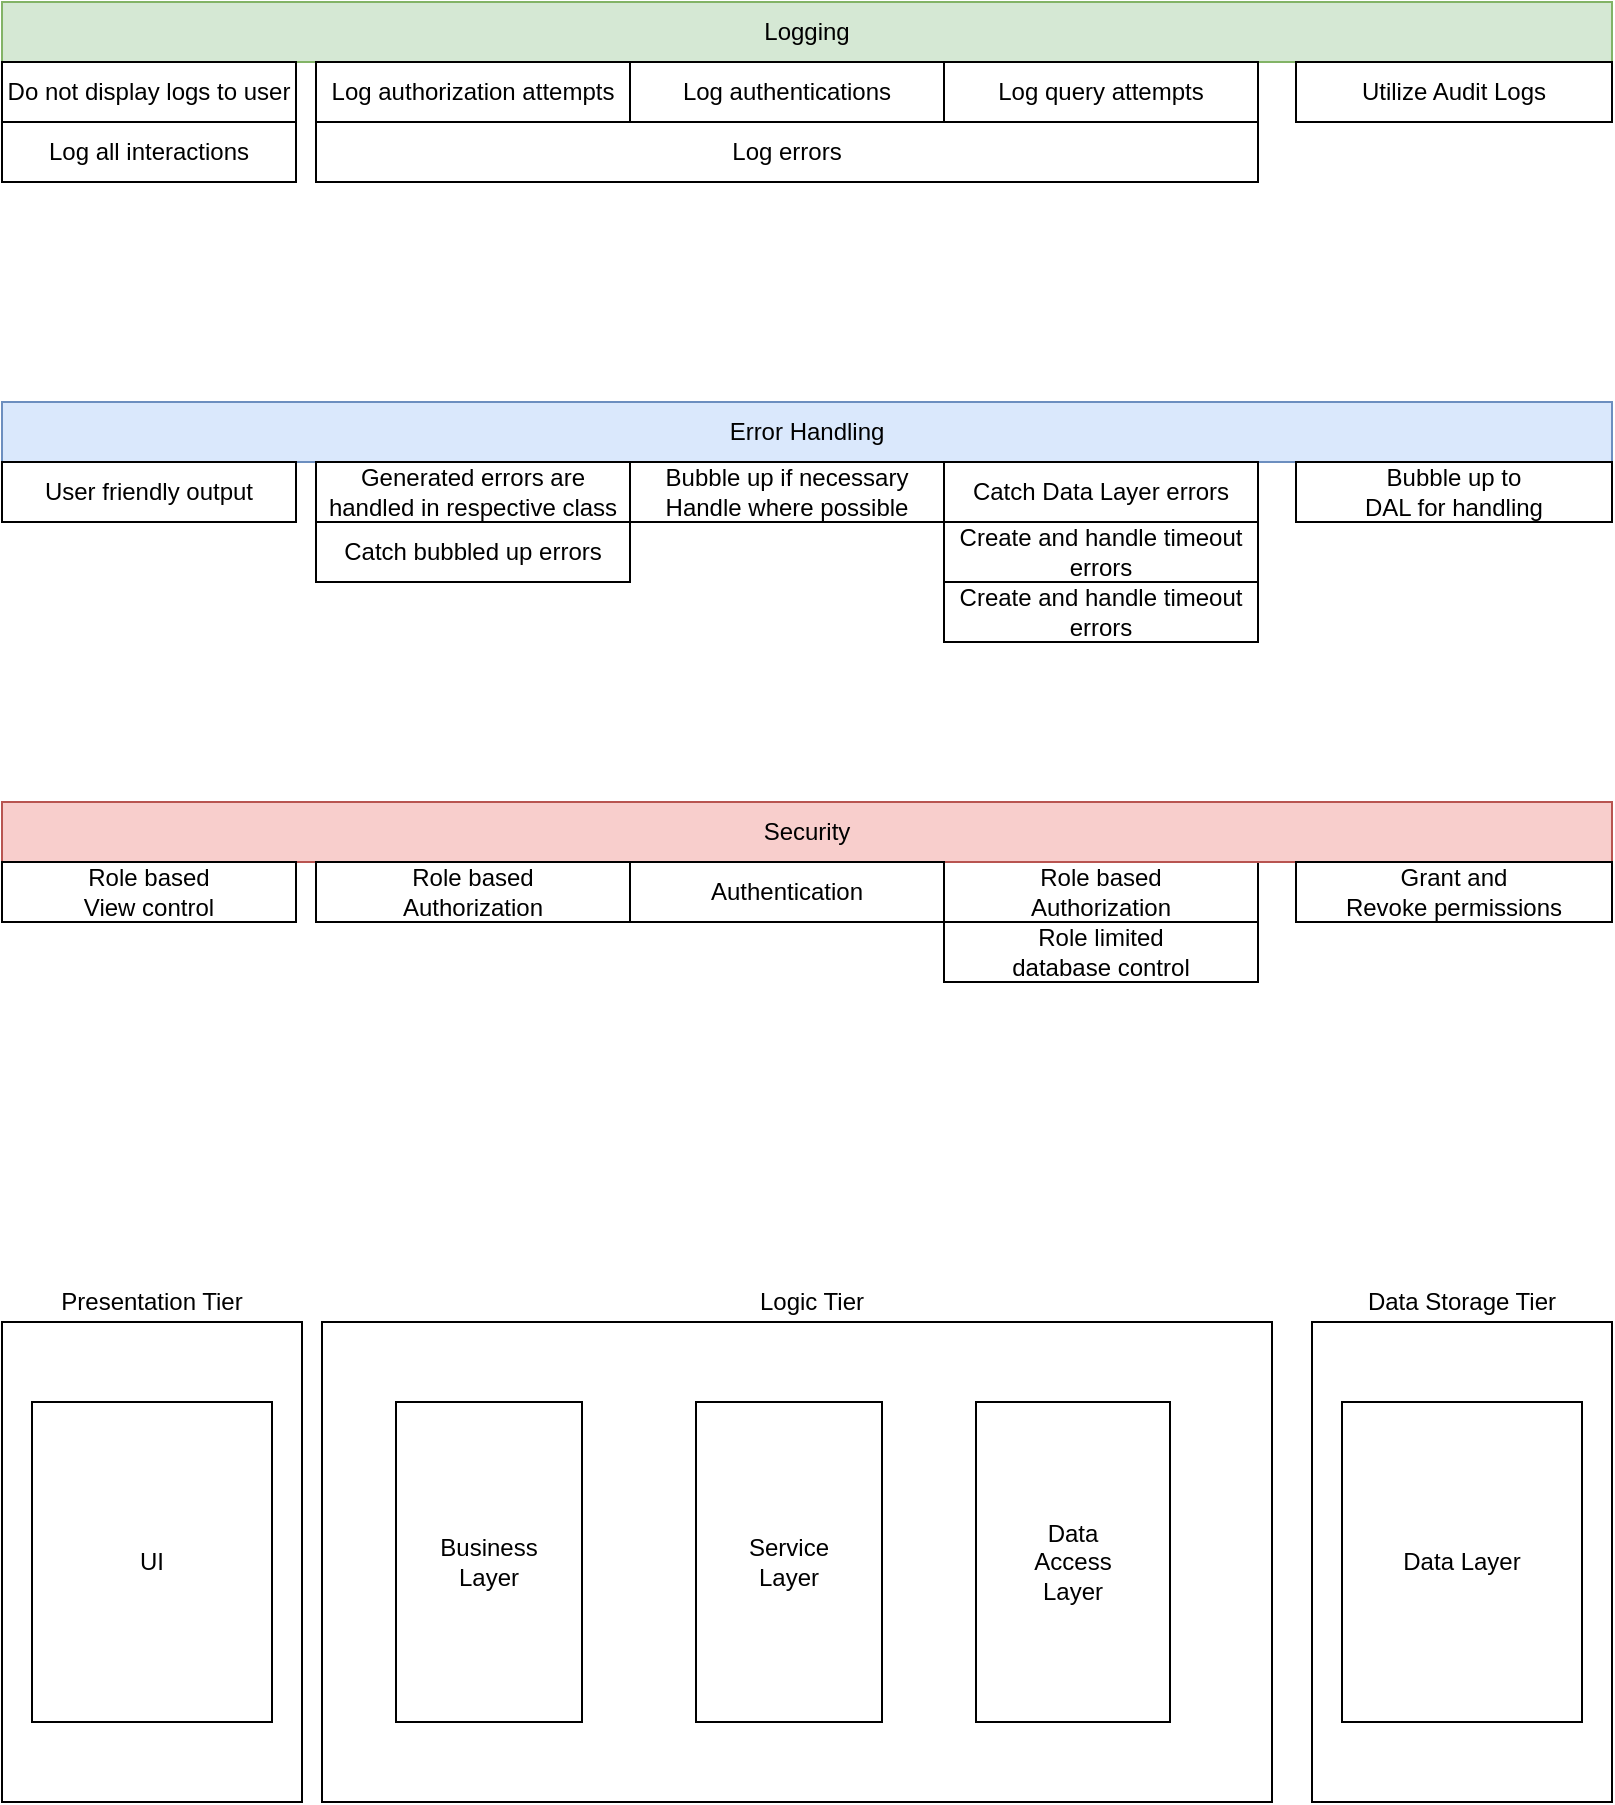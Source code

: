 <mxfile version="13.9.9" type="device"><diagram id="tiQwxU7fPIiQyshY3rbd" name="Page-1"><mxGraphModel dx="1106" dy="980" grid="1" gridSize="10" guides="1" tooltips="1" connect="1" arrows="1" fold="1" page="1" pageScale="1" pageWidth="850" pageHeight="1100" math="0" shadow="0"><root><mxCell id="0"/><mxCell id="1" parent="0"/><mxCell id="dGROECRq5mewKRgcWTp6-15" value="" style="group" parent="1" vertex="1" connectable="0"><mxGeometry x="23" y="680" width="805" height="260" as="geometry"/></mxCell><mxCell id="dGROECRq5mewKRgcWTp6-8" value="" style="rounded=0;whiteSpace=wrap;html=1;" parent="dGROECRq5mewKRgcWTp6-15" vertex="1"><mxGeometry x="655" y="20" width="150" height="240" as="geometry"/></mxCell><mxCell id="dGROECRq5mewKRgcWTp6-7" value="" style="rounded=0;whiteSpace=wrap;html=1;" parent="dGROECRq5mewKRgcWTp6-15" vertex="1"><mxGeometry x="160" y="20" width="475" height="240" as="geometry"/></mxCell><mxCell id="dGROECRq5mewKRgcWTp6-6" value="" style="rounded=0;whiteSpace=wrap;html=1;" parent="dGROECRq5mewKRgcWTp6-15" vertex="1"><mxGeometry y="20" width="150" height="240" as="geometry"/></mxCell><mxCell id="dGROECRq5mewKRgcWTp6-1" value="UI" style="rounded=0;whiteSpace=wrap;html=1;" parent="dGROECRq5mewKRgcWTp6-15" vertex="1"><mxGeometry x="15" y="60" width="120" height="160" as="geometry"/></mxCell><mxCell id="dGROECRq5mewKRgcWTp6-3" value="Data Layer" style="rounded=0;whiteSpace=wrap;html=1;" parent="dGROECRq5mewKRgcWTp6-15" vertex="1"><mxGeometry x="670" y="60" width="120" height="160" as="geometry"/></mxCell><mxCell id="dGROECRq5mewKRgcWTp6-5" value="Business&lt;br&gt;Layer" style="rounded=0;whiteSpace=wrap;html=1;" parent="dGROECRq5mewKRgcWTp6-15" vertex="1"><mxGeometry x="197" y="60" width="93" height="160" as="geometry"/></mxCell><mxCell id="dGROECRq5mewKRgcWTp6-12" value="Logic Tier" style="text;html=1;strokeColor=none;fillColor=none;align=center;verticalAlign=middle;whiteSpace=wrap;rounded=0;" parent="dGROECRq5mewKRgcWTp6-15" vertex="1"><mxGeometry x="265" width="280" height="20" as="geometry"/></mxCell><mxCell id="dGROECRq5mewKRgcWTp6-13" value="Presentation Tier" style="text;html=1;strokeColor=none;fillColor=none;align=center;verticalAlign=middle;whiteSpace=wrap;rounded=0;" parent="dGROECRq5mewKRgcWTp6-15" vertex="1"><mxGeometry x="15" width="120" height="20" as="geometry"/></mxCell><mxCell id="dGROECRq5mewKRgcWTp6-14" value="Data Storage Tier" style="text;html=1;strokeColor=none;fillColor=none;align=center;verticalAlign=middle;whiteSpace=wrap;rounded=0;" parent="dGROECRq5mewKRgcWTp6-15" vertex="1"><mxGeometry x="665" width="130" height="20" as="geometry"/></mxCell><mxCell id="Xs8TRtIUA6c5MnYp-EHZ-1" value="Data&lt;br&gt;Access&lt;br&gt;Layer" style="rounded=0;whiteSpace=wrap;html=1;" parent="dGROECRq5mewKRgcWTp6-15" vertex="1"><mxGeometry x="487" y="60" width="97" height="160" as="geometry"/></mxCell><mxCell id="Xs8TRtIUA6c5MnYp-EHZ-2" value="Service&lt;br&gt;Layer" style="rounded=0;whiteSpace=wrap;html=1;" parent="dGROECRq5mewKRgcWTp6-15" vertex="1"><mxGeometry x="347" y="60" width="93" height="160" as="geometry"/></mxCell><mxCell id="bndv7I4DNJkit7UPZ5FN-1" value="Role based &lt;br&gt;Authorization" style="rounded=0;whiteSpace=wrap;html=1;" parent="1" vertex="1"><mxGeometry x="494" y="470" width="157" height="30" as="geometry"/></mxCell><mxCell id="dGROECRq5mewKRgcWTp6-16" value="Security" style="rounded=0;whiteSpace=wrap;html=1;fillColor=#f8cecc;strokeColor=#b85450;" parent="1" vertex="1"><mxGeometry x="23" y="440" width="805" height="30" as="geometry"/></mxCell><mxCell id="SPS8NN_HctwZzODm2JOQ-2" value="Role based &lt;br&gt;View control" style="rounded=0;whiteSpace=wrap;html=1;" parent="1" vertex="1"><mxGeometry x="23" y="470" width="147" height="30" as="geometry"/></mxCell><mxCell id="SPS8NN_HctwZzODm2JOQ-3" value="Role based &lt;br&gt;Authorization" style="rounded=0;whiteSpace=wrap;html=1;" parent="1" vertex="1"><mxGeometry x="180" y="470" width="157" height="30" as="geometry"/></mxCell><mxCell id="SPS8NN_HctwZzODm2JOQ-5" value="Role limited &lt;br&gt;database control" style="rounded=0;whiteSpace=wrap;html=1;" parent="1" vertex="1"><mxGeometry x="494" y="500" width="157" height="30" as="geometry"/></mxCell><mxCell id="SPS8NN_HctwZzODm2JOQ-6" value="Authentication" style="rounded=0;whiteSpace=wrap;html=1;" parent="1" vertex="1"><mxGeometry x="337" y="470" width="157" height="30" as="geometry"/></mxCell><mxCell id="SPS8NN_HctwZzODm2JOQ-7" value="Grant and &lt;br&gt;Revoke permissions" style="rounded=0;whiteSpace=wrap;html=1;" parent="1" vertex="1"><mxGeometry x="670" y="470" width="158" height="30" as="geometry"/></mxCell><mxCell id="bndv7I4DNJkit7UPZ5FN-6" value="Log errors " style="rounded=0;whiteSpace=wrap;html=1;" parent="1" vertex="1"><mxGeometry x="180" y="100" width="471" height="30" as="geometry"/></mxCell><mxCell id="IU5MKO-qKPYsGcBM7CQW-10" value="Create and handle timeout errors" style="rounded=0;whiteSpace=wrap;html=1;" vertex="1" parent="1"><mxGeometry x="494" y="300" width="157" height="30" as="geometry"/></mxCell><mxCell id="SPS8NN_HctwZzODm2JOQ-13" value="Log all interactions" style="rounded=0;whiteSpace=wrap;html=1;" parent="1" vertex="1"><mxGeometry x="23" y="100" width="147" height="30" as="geometry"/></mxCell><mxCell id="dGROECRq5mewKRgcWTp6-9" value="Logging" style="rounded=0;whiteSpace=wrap;html=1;fillColor=#d5e8d4;strokeColor=#82b366;" parent="1" vertex="1"><mxGeometry x="23" y="40" width="805" height="30" as="geometry"/></mxCell><mxCell id="SPS8NN_HctwZzODm2JOQ-14" value="Log authorization attempts" style="rounded=0;whiteSpace=wrap;html=1;" parent="1" vertex="1"><mxGeometry x="180" y="70" width="157" height="30" as="geometry"/></mxCell><mxCell id="SPS8NN_HctwZzODm2JOQ-15" value="Log query attempts" style="rounded=0;whiteSpace=wrap;html=1;" parent="1" vertex="1"><mxGeometry x="494" y="70" width="157" height="30" as="geometry"/></mxCell><mxCell id="SPS8NN_HctwZzODm2JOQ-16" value="Log authentications " style="rounded=0;whiteSpace=wrap;html=1;" parent="1" vertex="1"><mxGeometry x="337" y="70" width="157" height="30" as="geometry"/></mxCell><mxCell id="SPS8NN_HctwZzODm2JOQ-17" value="Utilize Audit Logs" style="rounded=0;whiteSpace=wrap;html=1;" parent="1" vertex="1"><mxGeometry x="670" y="70" width="158" height="30" as="geometry"/></mxCell><mxCell id="IU5MKO-qKPYsGcBM7CQW-11" value="Do not display logs to user" style="rounded=0;whiteSpace=wrap;html=1;" vertex="1" parent="1"><mxGeometry x="23" y="70" width="147" height="30" as="geometry"/></mxCell><mxCell id="dGROECRq5mewKRgcWTp6-10" value="Error Handling" style="rounded=0;whiteSpace=wrap;html=1;fillColor=#dae8fc;strokeColor=#6c8ebf;" parent="1" vertex="1"><mxGeometry x="23" y="240" width="805" height="30" as="geometry"/></mxCell><mxCell id="SPS8NN_HctwZzODm2JOQ-8" value="User friendly output" style="rounded=0;whiteSpace=wrap;html=1;" parent="1" vertex="1"><mxGeometry x="23" y="270" width="147" height="30" as="geometry"/></mxCell><mxCell id="SPS8NN_HctwZzODm2JOQ-9" value="Generated errors are handled in respective class" style="rounded=0;whiteSpace=wrap;html=1;" parent="1" vertex="1"><mxGeometry x="180" y="270" width="157" height="30" as="geometry"/></mxCell><mxCell id="SPS8NN_HctwZzODm2JOQ-10" value="Catch Data Layer errors" style="rounded=0;whiteSpace=wrap;html=1;" parent="1" vertex="1"><mxGeometry x="494" y="270" width="157" height="30" as="geometry"/></mxCell><mxCell id="SPS8NN_HctwZzODm2JOQ-11" value="Bubble up if necessary&lt;br&gt;Handle where possible" style="rounded=0;whiteSpace=wrap;html=1;" parent="1" vertex="1"><mxGeometry x="337" y="270" width="157" height="30" as="geometry"/></mxCell><mxCell id="SPS8NN_HctwZzODm2JOQ-12" value="Bubble up to &lt;br&gt;DAL for handling" style="rounded=0;whiteSpace=wrap;html=1;" parent="1" vertex="1"><mxGeometry x="670" y="270" width="158" height="30" as="geometry"/></mxCell><mxCell id="IU5MKO-qKPYsGcBM7CQW-12" value="Catch bubbled up errors" style="rounded=0;whiteSpace=wrap;html=1;" vertex="1" parent="1"><mxGeometry x="180" y="300" width="157" height="30" as="geometry"/></mxCell><mxCell id="IU5MKO-qKPYsGcBM7CQW-13" value="Create and handle timeout errors" style="rounded=0;whiteSpace=wrap;html=1;" vertex="1" parent="1"><mxGeometry x="494" y="330" width="157" height="30" as="geometry"/></mxCell></root></mxGraphModel></diagram></mxfile>
